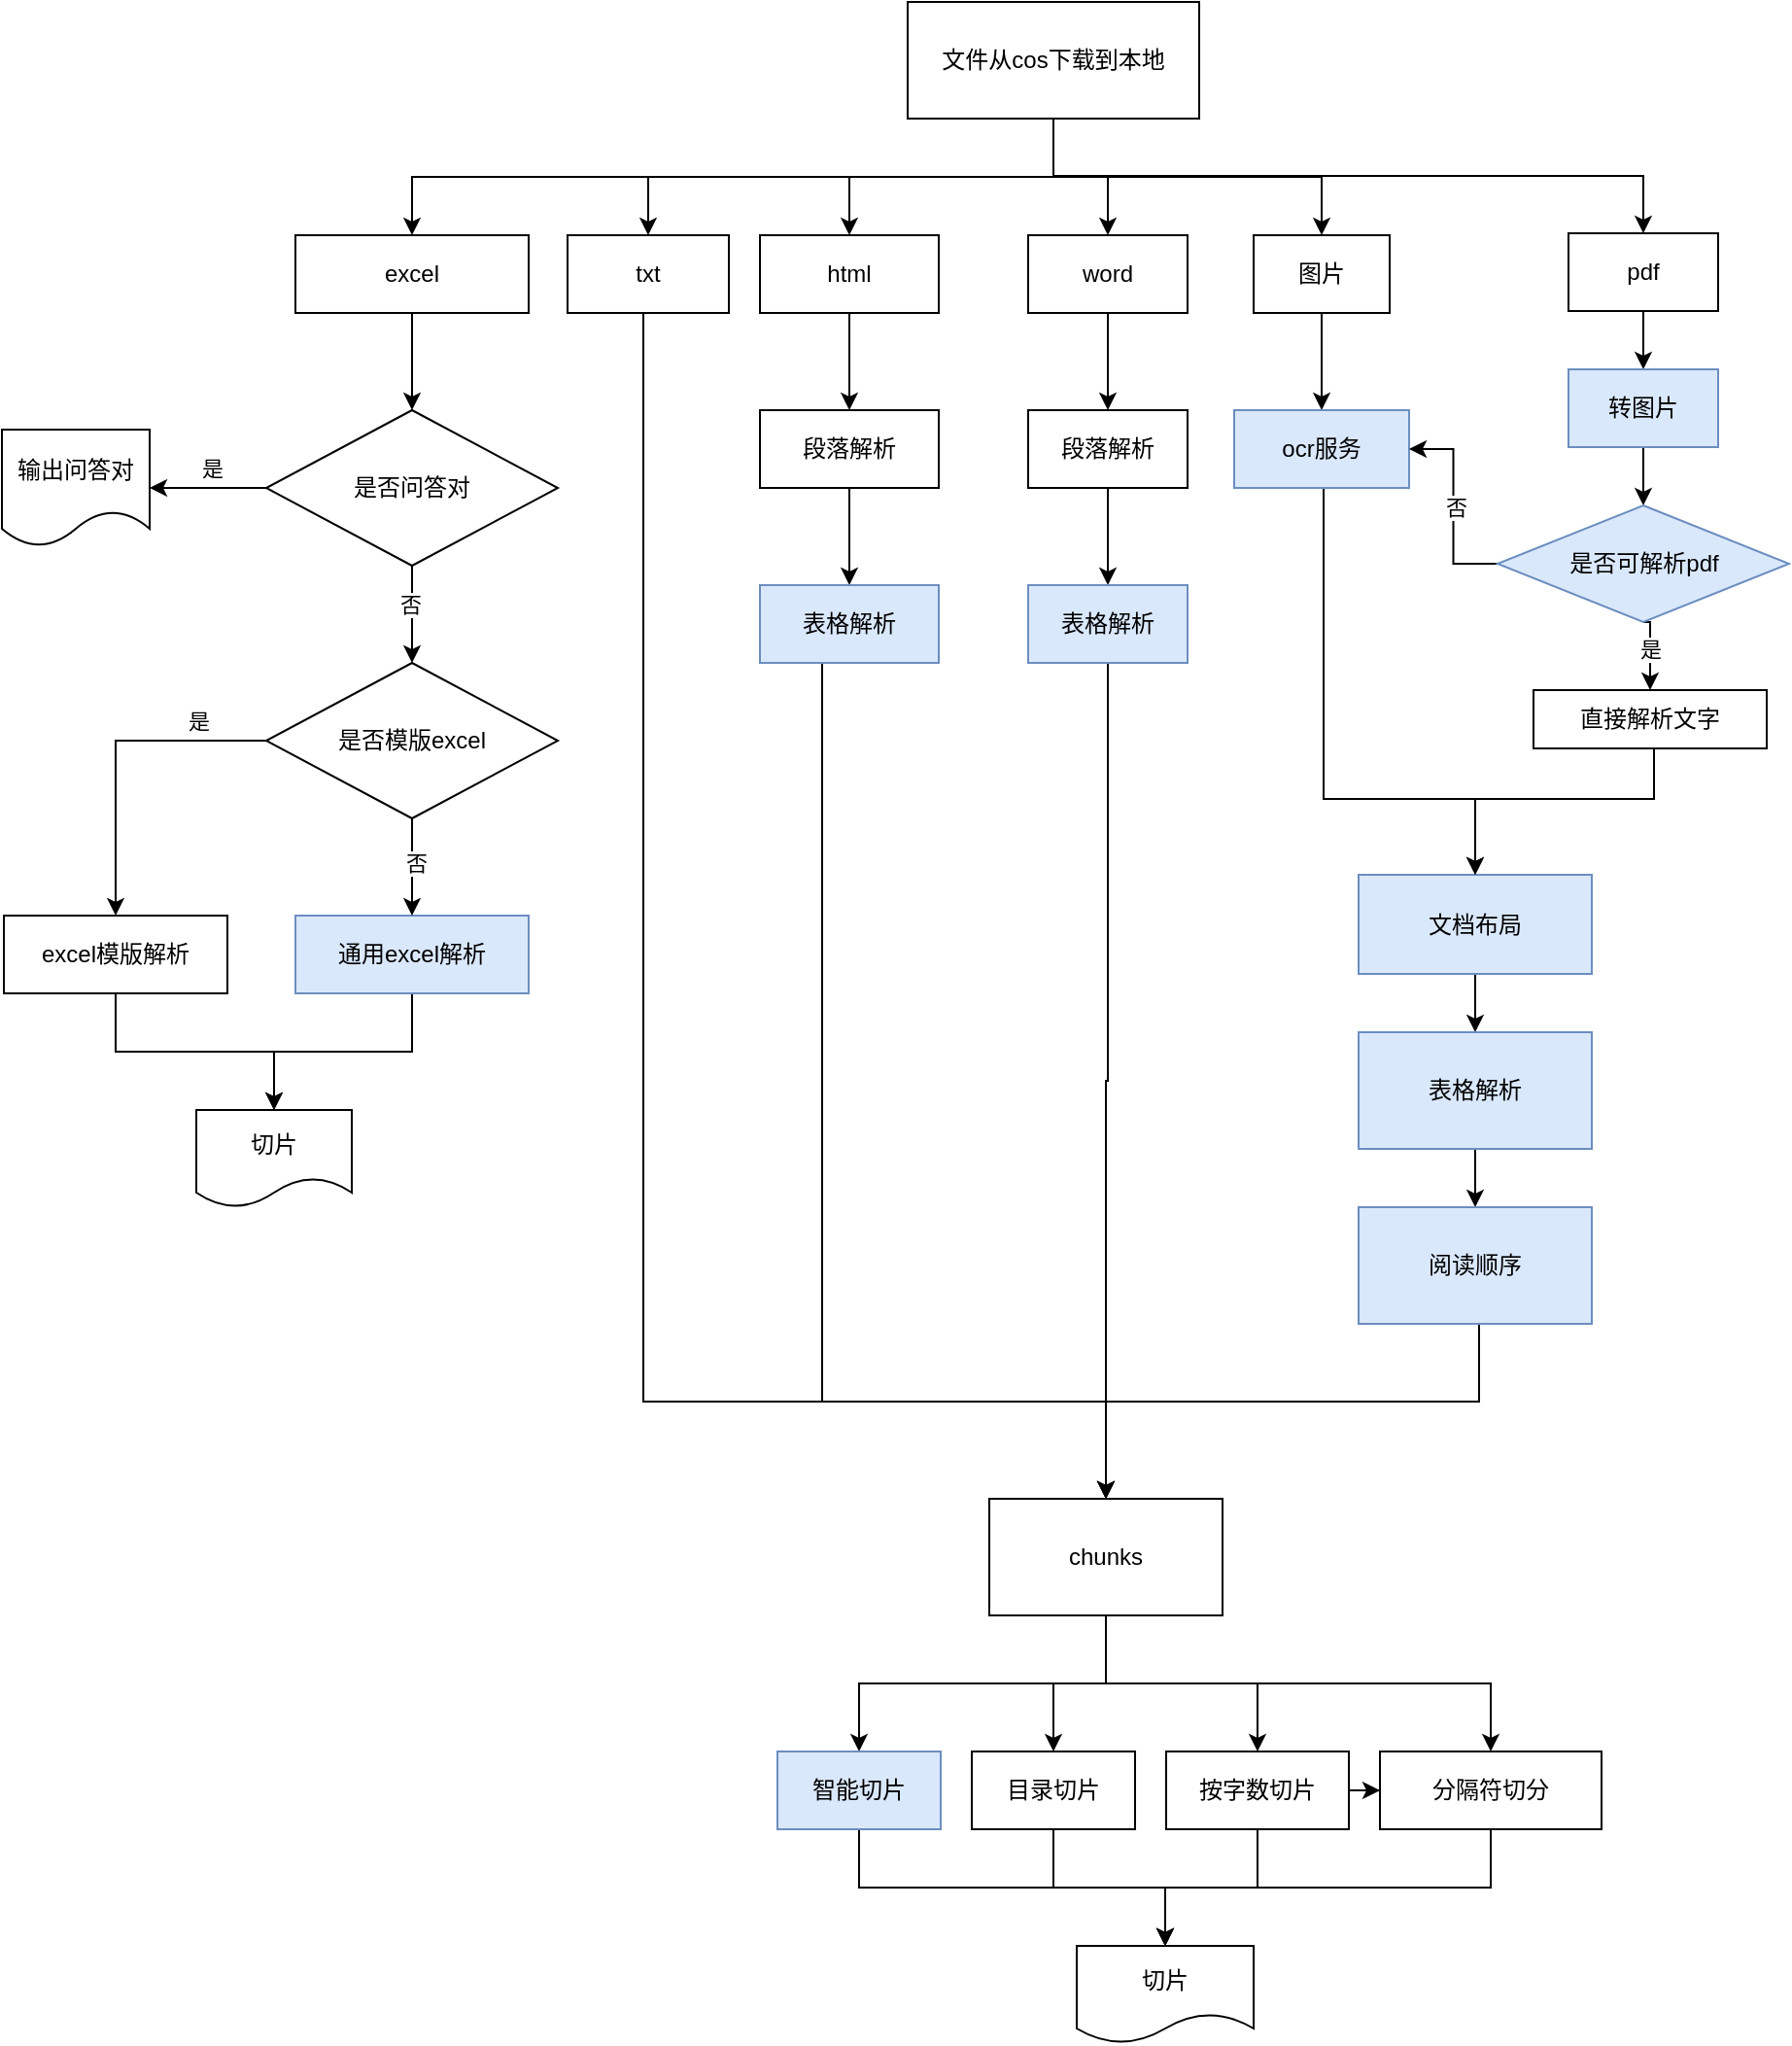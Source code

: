 <mxfile version="25.0.3">
  <diagram name="Page-1" id="OG5igTFn9DnJildyo5yd">
    <mxGraphModel dx="2850" dy="1163" grid="1" gridSize="10" guides="1" tooltips="1" connect="1" arrows="1" fold="1" page="1" pageScale="1" pageWidth="850" pageHeight="1100" math="0" shadow="0">
      <root>
        <mxCell id="0" />
        <mxCell id="1" parent="0" />
        <mxCell id="RtXTbB7Lo0TBa5nR8TKk-33" style="edgeStyle=orthogonalEdgeStyle;rounded=0;orthogonalLoop=1;jettySize=auto;html=1;exitX=0.5;exitY=1;exitDx=0;exitDy=0;entryX=0.5;entryY=0;entryDx=0;entryDy=0;" parent="1" source="RtXTbB7Lo0TBa5nR8TKk-5" target="RtXTbB7Lo0TBa5nR8TKk-27" edge="1">
          <mxGeometry relative="1" as="geometry" />
        </mxCell>
        <mxCell id="RtXTbB7Lo0TBa5nR8TKk-34" style="edgeStyle=orthogonalEdgeStyle;rounded=0;orthogonalLoop=1;jettySize=auto;html=1;exitX=0.5;exitY=1;exitDx=0;exitDy=0;" parent="1" source="RtXTbB7Lo0TBa5nR8TKk-5" target="RtXTbB7Lo0TBa5nR8TKk-25" edge="1">
          <mxGeometry relative="1" as="geometry" />
        </mxCell>
        <mxCell id="RtXTbB7Lo0TBa5nR8TKk-35" style="edgeStyle=orthogonalEdgeStyle;rounded=0;orthogonalLoop=1;jettySize=auto;html=1;exitX=0.5;exitY=1;exitDx=0;exitDy=0;entryX=0.5;entryY=0;entryDx=0;entryDy=0;" parent="1" source="RtXTbB7Lo0TBa5nR8TKk-5" target="RtXTbB7Lo0TBa5nR8TKk-24" edge="1">
          <mxGeometry relative="1" as="geometry" />
        </mxCell>
        <mxCell id="RtXTbB7Lo0TBa5nR8TKk-36" style="edgeStyle=orthogonalEdgeStyle;rounded=0;orthogonalLoop=1;jettySize=auto;html=1;exitX=0.5;exitY=1;exitDx=0;exitDy=0;entryX=0.5;entryY=0;entryDx=0;entryDy=0;" parent="1" source="RtXTbB7Lo0TBa5nR8TKk-5" target="RtXTbB7Lo0TBa5nR8TKk-7" edge="1">
          <mxGeometry relative="1" as="geometry" />
        </mxCell>
        <mxCell id="RtXTbB7Lo0TBa5nR8TKk-86" style="edgeStyle=orthogonalEdgeStyle;rounded=0;orthogonalLoop=1;jettySize=auto;html=1;exitX=0.5;exitY=1;exitDx=0;exitDy=0;entryX=0.5;entryY=0;entryDx=0;entryDy=0;" parent="1" source="RtXTbB7Lo0TBa5nR8TKk-5" target="RtXTbB7Lo0TBa5nR8TKk-85" edge="1">
          <mxGeometry relative="1" as="geometry" />
        </mxCell>
        <mxCell id="RtXTbB7Lo0TBa5nR8TKk-108" style="edgeStyle=orthogonalEdgeStyle;rounded=0;orthogonalLoop=1;jettySize=auto;html=1;exitX=0.5;exitY=1;exitDx=0;exitDy=0;entryX=0.5;entryY=0;entryDx=0;entryDy=0;" parent="1" source="RtXTbB7Lo0TBa5nR8TKk-5" target="RtXTbB7Lo0TBa5nR8TKk-8" edge="1">
          <mxGeometry relative="1" as="geometry" />
        </mxCell>
        <mxCell id="RtXTbB7Lo0TBa5nR8TKk-5" value="文件从cos下载到本地" style="rounded=0;whiteSpace=wrap;html=1;" parent="1" vertex="1">
          <mxGeometry x="-124" y="220" width="150" height="60" as="geometry" />
        </mxCell>
        <mxCell id="RtXTbB7Lo0TBa5nR8TKk-65" style="edgeStyle=orthogonalEdgeStyle;rounded=0;orthogonalLoop=1;jettySize=auto;html=1;exitX=0.5;exitY=1;exitDx=0;exitDy=0;" parent="1" source="RtXTbB7Lo0TBa5nR8TKk-7" target="RtXTbB7Lo0TBa5nR8TKk-62" edge="1">
          <mxGeometry relative="1" as="geometry" />
        </mxCell>
        <mxCell id="RtXTbB7Lo0TBa5nR8TKk-7" value="excel" style="rounded=0;whiteSpace=wrap;html=1;" parent="1" vertex="1">
          <mxGeometry x="-439" y="340" width="120" height="40" as="geometry" />
        </mxCell>
        <mxCell id="RtXTbB7Lo0TBa5nR8TKk-29" style="edgeStyle=orthogonalEdgeStyle;rounded=0;orthogonalLoop=1;jettySize=auto;html=1;exitX=0.5;exitY=1;exitDx=0;exitDy=0;entryX=0.5;entryY=0;entryDx=0;entryDy=0;" parent="1" source="RtXTbB7Lo0TBa5nR8TKk-8" target="RtXTbB7Lo0TBa5nR8TKk-15" edge="1">
          <mxGeometry relative="1" as="geometry" />
        </mxCell>
        <mxCell id="RtXTbB7Lo0TBa5nR8TKk-8" value="pdf" style="rounded=0;whiteSpace=wrap;html=1;" parent="1" vertex="1">
          <mxGeometry x="216" y="339" width="77" height="40" as="geometry" />
        </mxCell>
        <mxCell id="RtXTbB7Lo0TBa5nR8TKk-98" style="edgeStyle=orthogonalEdgeStyle;rounded=0;orthogonalLoop=1;jettySize=auto;html=1;exitX=0.5;exitY=1;exitDx=0;exitDy=0;entryX=0.5;entryY=0;entryDx=0;entryDy=0;" parent="1" source="RtXTbB7Lo0TBa5nR8TKk-15" target="RtXTbB7Lo0TBa5nR8TKk-78" edge="1">
          <mxGeometry relative="1" as="geometry" />
        </mxCell>
        <mxCell id="RtXTbB7Lo0TBa5nR8TKk-15" value="转图片" style="rounded=0;whiteSpace=wrap;html=1;fillColor=#dae8fc;strokeColor=#6c8ebf;" parent="1" vertex="1">
          <mxGeometry x="216" y="409" width="77" height="40" as="geometry" />
        </mxCell>
        <mxCell id="RtXTbB7Lo0TBa5nR8TKk-59" style="edgeStyle=orthogonalEdgeStyle;rounded=0;orthogonalLoop=1;jettySize=auto;html=1;exitX=0.5;exitY=1;exitDx=0;exitDy=0;entryX=0.5;entryY=0;entryDx=0;entryDy=0;" parent="1" source="RtXTbB7Lo0TBa5nR8TKk-24" edge="1" target="RtXTbB7Lo0TBa5nR8TKk-60">
          <mxGeometry relative="1" as="geometry">
            <mxPoint x="-110" y="1000" as="targetPoint" />
            <Array as="points">
              <mxPoint x="-260" y="380" />
              <mxPoint x="-260" y="940" />
              <mxPoint x="-22" y="940" />
            </Array>
          </mxGeometry>
        </mxCell>
        <mxCell id="RtXTbB7Lo0TBa5nR8TKk-24" value="txt" style="rounded=0;whiteSpace=wrap;html=1;" parent="1" vertex="1">
          <mxGeometry x="-299" y="340" width="83" height="40" as="geometry" />
        </mxCell>
        <mxCell id="RtXTbB7Lo0TBa5nR8TKk-56" style="edgeStyle=orthogonalEdgeStyle;rounded=0;orthogonalLoop=1;jettySize=auto;html=1;exitX=0.5;exitY=1;exitDx=0;exitDy=0;entryX=0.5;entryY=0;entryDx=0;entryDy=0;" parent="1" source="RtXTbB7Lo0TBa5nR8TKk-25" target="RtXTbB7Lo0TBa5nR8TKk-53" edge="1">
          <mxGeometry relative="1" as="geometry" />
        </mxCell>
        <mxCell id="RtXTbB7Lo0TBa5nR8TKk-25" value="word" style="rounded=0;whiteSpace=wrap;html=1;" parent="1" vertex="1">
          <mxGeometry x="-62" y="340" width="82" height="40" as="geometry" />
        </mxCell>
        <mxCell id="RtXTbB7Lo0TBa5nR8TKk-50" style="edgeStyle=orthogonalEdgeStyle;rounded=0;orthogonalLoop=1;jettySize=auto;html=1;exitX=0.5;exitY=1;exitDx=0;exitDy=0;entryX=0.5;entryY=0;entryDx=0;entryDy=0;" parent="1" source="RtXTbB7Lo0TBa5nR8TKk-27" target="RtXTbB7Lo0TBa5nR8TKk-49" edge="1">
          <mxGeometry relative="1" as="geometry" />
        </mxCell>
        <mxCell id="RtXTbB7Lo0TBa5nR8TKk-27" value="图片" style="rounded=0;whiteSpace=wrap;html=1;" parent="1" vertex="1">
          <mxGeometry x="54" y="340" width="70" height="40" as="geometry" />
        </mxCell>
        <mxCell id="XGNqnGhdDqpaFF3xvOvD-3" style="edgeStyle=orthogonalEdgeStyle;rounded=0;orthogonalLoop=1;jettySize=auto;html=1;exitX=0.5;exitY=1;exitDx=0;exitDy=0;entryX=0.5;entryY=0;entryDx=0;entryDy=0;" parent="1" source="RtXTbB7Lo0TBa5nR8TKk-38" target="RtXTbB7Lo0TBa5nR8TKk-44" edge="1">
          <mxGeometry relative="1" as="geometry" />
        </mxCell>
        <mxCell id="RtXTbB7Lo0TBa5nR8TKk-38" value="文档布局" style="rounded=0;whiteSpace=wrap;html=1;fillColor=#dae8fc;strokeColor=#6c8ebf;" parent="1" vertex="1">
          <mxGeometry x="108" y="669" width="120" height="51" as="geometry" />
        </mxCell>
        <mxCell id="XGNqnGhdDqpaFF3xvOvD-4" style="edgeStyle=orthogonalEdgeStyle;rounded=0;orthogonalLoop=1;jettySize=auto;html=1;exitX=0.5;exitY=1;exitDx=0;exitDy=0;entryX=0.5;entryY=0;entryDx=0;entryDy=0;" parent="1" source="RtXTbB7Lo0TBa5nR8TKk-44" target="RtXTbB7Lo0TBa5nR8TKk-45" edge="1">
          <mxGeometry relative="1" as="geometry" />
        </mxCell>
        <mxCell id="RtXTbB7Lo0TBa5nR8TKk-44" value="表格解析" style="rounded=0;whiteSpace=wrap;html=1;fillColor=#dae8fc;strokeColor=#6c8ebf;" parent="1" vertex="1">
          <mxGeometry x="108" y="750" width="120" height="60" as="geometry" />
        </mxCell>
        <mxCell id="vYZcqyXknVkpm-3aWBrF-18" style="edgeStyle=orthogonalEdgeStyle;rounded=0;orthogonalLoop=1;jettySize=auto;html=1;exitX=0.5;exitY=1;exitDx=0;exitDy=0;" edge="1" parent="1" source="RtXTbB7Lo0TBa5nR8TKk-45" target="RtXTbB7Lo0TBa5nR8TKk-60">
          <mxGeometry relative="1" as="geometry">
            <Array as="points">
              <mxPoint x="170" y="900" />
              <mxPoint x="170" y="940" />
              <mxPoint x="-22" y="940" />
            </Array>
          </mxGeometry>
        </mxCell>
        <mxCell id="RtXTbB7Lo0TBa5nR8TKk-45" value="阅读顺序" style="rounded=0;whiteSpace=wrap;html=1;fillColor=#dae8fc;strokeColor=#6c8ebf;" parent="1" vertex="1">
          <mxGeometry x="108" y="840" width="120" height="60" as="geometry" />
        </mxCell>
        <mxCell id="3AyjoxsYyh1oNc-eBWbC-3" style="edgeStyle=orthogonalEdgeStyle;rounded=0;orthogonalLoop=1;jettySize=auto;html=1;exitX=0.5;exitY=1;exitDx=0;exitDy=0;entryX=0.5;entryY=0;entryDx=0;entryDy=0;" parent="1" source="RtXTbB7Lo0TBa5nR8TKk-49" target="RtXTbB7Lo0TBa5nR8TKk-38" edge="1">
          <mxGeometry relative="1" as="geometry">
            <Array as="points">
              <mxPoint x="90" y="630" />
              <mxPoint x="168" y="630" />
            </Array>
          </mxGeometry>
        </mxCell>
        <mxCell id="RtXTbB7Lo0TBa5nR8TKk-49" value="ocr服务" style="rounded=0;whiteSpace=wrap;html=1;fillColor=#dae8fc;strokeColor=#6c8ebf;" parent="1" vertex="1">
          <mxGeometry x="44" y="430" width="90" height="40" as="geometry" />
        </mxCell>
        <mxCell id="RtXTbB7Lo0TBa5nR8TKk-57" style="edgeStyle=orthogonalEdgeStyle;rounded=0;orthogonalLoop=1;jettySize=auto;html=1;exitX=0.5;exitY=1;exitDx=0;exitDy=0;entryX=0.5;entryY=0;entryDx=0;entryDy=0;" parent="1" source="RtXTbB7Lo0TBa5nR8TKk-53" target="RtXTbB7Lo0TBa5nR8TKk-54" edge="1">
          <mxGeometry relative="1" as="geometry" />
        </mxCell>
        <mxCell id="RtXTbB7Lo0TBa5nR8TKk-53" value="段落解析" style="rounded=0;whiteSpace=wrap;html=1;" parent="1" vertex="1">
          <mxGeometry x="-62" y="430" width="82" height="40" as="geometry" />
        </mxCell>
        <mxCell id="vYZcqyXknVkpm-3aWBrF-22" style="edgeStyle=orthogonalEdgeStyle;rounded=0;orthogonalLoop=1;jettySize=auto;html=1;exitX=0.5;exitY=1;exitDx=0;exitDy=0;entryX=0.5;entryY=0;entryDx=0;entryDy=0;" edge="1" parent="1" source="RtXTbB7Lo0TBa5nR8TKk-54" target="RtXTbB7Lo0TBa5nR8TKk-60">
          <mxGeometry relative="1" as="geometry" />
        </mxCell>
        <mxCell id="RtXTbB7Lo0TBa5nR8TKk-54" value="表格解析" style="rounded=0;whiteSpace=wrap;html=1;fillColor=#dae8fc;strokeColor=#6c8ebf;" parent="1" vertex="1">
          <mxGeometry x="-62" y="520" width="82" height="40" as="geometry" />
        </mxCell>
        <mxCell id="RtXTbB7Lo0TBa5nR8TKk-80" style="edgeStyle=orthogonalEdgeStyle;rounded=0;orthogonalLoop=1;jettySize=auto;html=1;exitX=0.5;exitY=1;exitDx=0;exitDy=0;" parent="1" source="RtXTbB7Lo0TBa5nR8TKk-60" target="RtXTbB7Lo0TBa5nR8TKk-75" edge="1">
          <mxGeometry relative="1" as="geometry" />
        </mxCell>
        <mxCell id="RtXTbB7Lo0TBa5nR8TKk-82" style="edgeStyle=orthogonalEdgeStyle;rounded=0;orthogonalLoop=1;jettySize=auto;html=1;exitX=0.5;exitY=1;exitDx=0;exitDy=0;entryX=0.5;entryY=0;entryDx=0;entryDy=0;" parent="1" source="RtXTbB7Lo0TBa5nR8TKk-60" target="RtXTbB7Lo0TBa5nR8TKk-77" edge="1">
          <mxGeometry relative="1" as="geometry" />
        </mxCell>
        <mxCell id="RtXTbB7Lo0TBa5nR8TKk-83" style="edgeStyle=orthogonalEdgeStyle;rounded=0;orthogonalLoop=1;jettySize=auto;html=1;exitX=0.5;exitY=1;exitDx=0;exitDy=0;entryX=0.5;entryY=0;entryDx=0;entryDy=0;" parent="1" source="RtXTbB7Lo0TBa5nR8TKk-60" target="RtXTbB7Lo0TBa5nR8TKk-79" edge="1">
          <mxGeometry relative="1" as="geometry" />
        </mxCell>
        <mxCell id="vYZcqyXknVkpm-3aWBrF-7" style="edgeStyle=orthogonalEdgeStyle;rounded=0;orthogonalLoop=1;jettySize=auto;html=1;exitX=0.5;exitY=1;exitDx=0;exitDy=0;entryX=0.5;entryY=0;entryDx=0;entryDy=0;" edge="1" parent="1" source="RtXTbB7Lo0TBa5nR8TKk-60" target="RtXTbB7Lo0TBa5nR8TKk-76">
          <mxGeometry relative="1" as="geometry" />
        </mxCell>
        <mxCell id="RtXTbB7Lo0TBa5nR8TKk-60" value="chunks" style="rounded=0;whiteSpace=wrap;html=1;" parent="1" vertex="1">
          <mxGeometry x="-82" y="990" width="120" height="60" as="geometry" />
        </mxCell>
        <mxCell id="RtXTbB7Lo0TBa5nR8TKk-63" style="edgeStyle=orthogonalEdgeStyle;rounded=0;orthogonalLoop=1;jettySize=auto;html=1;exitX=0;exitY=0.5;exitDx=0;exitDy=0;" parent="1" source="RtXTbB7Lo0TBa5nR8TKk-62" edge="1">
          <mxGeometry relative="1" as="geometry">
            <mxPoint x="-514" y="470" as="targetPoint" />
          </mxGeometry>
        </mxCell>
        <mxCell id="RtXTbB7Lo0TBa5nR8TKk-64" value="是" style="edgeLabel;html=1;align=center;verticalAlign=middle;resizable=0;points=[];" parent="RtXTbB7Lo0TBa5nR8TKk-63" vertex="1" connectable="0">
          <mxGeometry x="-0.074" y="-6" relative="1" as="geometry">
            <mxPoint y="-4" as="offset" />
          </mxGeometry>
        </mxCell>
        <mxCell id="RtXTbB7Lo0TBa5nR8TKk-66" style="edgeStyle=orthogonalEdgeStyle;rounded=0;orthogonalLoop=1;jettySize=auto;html=1;exitX=0.5;exitY=1;exitDx=0;exitDy=0;" parent="1" source="RtXTbB7Lo0TBa5nR8TKk-62" edge="1">
          <mxGeometry relative="1" as="geometry">
            <mxPoint x="-379" y="560" as="targetPoint" />
          </mxGeometry>
        </mxCell>
        <mxCell id="RtXTbB7Lo0TBa5nR8TKk-67" value="否" style="edgeLabel;html=1;align=center;verticalAlign=middle;resizable=0;points=[];" parent="RtXTbB7Lo0TBa5nR8TKk-66" vertex="1" connectable="0">
          <mxGeometry x="-0.208" y="-1" relative="1" as="geometry">
            <mxPoint as="offset" />
          </mxGeometry>
        </mxCell>
        <mxCell id="RtXTbB7Lo0TBa5nR8TKk-62" value="是否问答对" style="rhombus;whiteSpace=wrap;html=1;" parent="1" vertex="1">
          <mxGeometry x="-454" y="430" width="150" height="80" as="geometry" />
        </mxCell>
        <mxCell id="vYZcqyXknVkpm-3aWBrF-13" style="edgeStyle=orthogonalEdgeStyle;rounded=0;orthogonalLoop=1;jettySize=auto;html=1;exitX=0.5;exitY=1;exitDx=0;exitDy=0;entryX=0.5;entryY=0;entryDx=0;entryDy=0;" edge="1" parent="1" source="RtXTbB7Lo0TBa5nR8TKk-68" target="vYZcqyXknVkpm-3aWBrF-14">
          <mxGeometry relative="1" as="geometry">
            <mxPoint x="-429" y="790" as="targetPoint" />
          </mxGeometry>
        </mxCell>
        <mxCell id="RtXTbB7Lo0TBa5nR8TKk-68" value="通用excel解析" style="rounded=0;whiteSpace=wrap;html=1;fillColor=#dae8fc;strokeColor=#6c8ebf;" parent="1" vertex="1">
          <mxGeometry x="-439" y="690" width="120" height="40" as="geometry" />
        </mxCell>
        <mxCell id="RtXTbB7Lo0TBa5nR8TKk-74" value="输出问答对" style="shape=document;whiteSpace=wrap;html=1;boundedLbl=1;" parent="1" vertex="1">
          <mxGeometry x="-590" y="440" width="76" height="60" as="geometry" />
        </mxCell>
        <mxCell id="RtXTbB7Lo0TBa5nR8TKk-96" style="edgeStyle=orthogonalEdgeStyle;rounded=0;orthogonalLoop=1;jettySize=auto;html=1;exitX=0.5;exitY=1;exitDx=0;exitDy=0;entryX=0.5;entryY=0;entryDx=0;entryDy=0;" parent="1" source="RtXTbB7Lo0TBa5nR8TKk-75" target="RtXTbB7Lo0TBa5nR8TKk-84" edge="1">
          <mxGeometry relative="1" as="geometry" />
        </mxCell>
        <mxCell id="RtXTbB7Lo0TBa5nR8TKk-75" value="目录切片" style="rounded=0;whiteSpace=wrap;html=1;" parent="1" vertex="1">
          <mxGeometry x="-91" y="1120" width="84" height="40" as="geometry" />
        </mxCell>
        <mxCell id="RtXTbB7Lo0TBa5nR8TKk-94" style="edgeStyle=orthogonalEdgeStyle;rounded=0;orthogonalLoop=1;jettySize=auto;html=1;exitX=0.5;exitY=1;exitDx=0;exitDy=0;entryX=0.5;entryY=0;entryDx=0;entryDy=0;" parent="1" source="RtXTbB7Lo0TBa5nR8TKk-76" target="RtXTbB7Lo0TBa5nR8TKk-84" edge="1">
          <mxGeometry relative="1" as="geometry" />
        </mxCell>
        <mxCell id="RtXTbB7Lo0TBa5nR8TKk-76" value="智能切片" style="rounded=0;whiteSpace=wrap;html=1;fillColor=#dae8fc;strokeColor=#6c8ebf;" parent="1" vertex="1">
          <mxGeometry x="-191" y="1120" width="84" height="40" as="geometry" />
        </mxCell>
        <mxCell id="RtXTbB7Lo0TBa5nR8TKk-95" style="edgeStyle=orthogonalEdgeStyle;rounded=0;orthogonalLoop=1;jettySize=auto;html=1;exitX=0.5;exitY=1;exitDx=0;exitDy=0;entryX=0.5;entryY=0;entryDx=0;entryDy=0;" parent="1" source="RtXTbB7Lo0TBa5nR8TKk-77" target="RtXTbB7Lo0TBa5nR8TKk-84" edge="1">
          <mxGeometry relative="1" as="geometry" />
        </mxCell>
        <mxCell id="vYZcqyXknVkpm-3aWBrF-21" value="" style="edgeStyle=orthogonalEdgeStyle;rounded=0;orthogonalLoop=1;jettySize=auto;html=1;" edge="1" parent="1" source="RtXTbB7Lo0TBa5nR8TKk-77" target="RtXTbB7Lo0TBa5nR8TKk-79">
          <mxGeometry relative="1" as="geometry" />
        </mxCell>
        <mxCell id="RtXTbB7Lo0TBa5nR8TKk-77" value="按字数切片" style="rounded=0;whiteSpace=wrap;html=1;" parent="1" vertex="1">
          <mxGeometry x="9" y="1120" width="94" height="40" as="geometry" />
        </mxCell>
        <mxCell id="RtXTbB7Lo0TBa5nR8TKk-97" style="edgeStyle=orthogonalEdgeStyle;rounded=0;orthogonalLoop=1;jettySize=auto;html=1;exitX=0.5;exitY=1;exitDx=0;exitDy=0;entryX=0.5;entryY=0;entryDx=0;entryDy=0;" parent="1" source="RtXTbB7Lo0TBa5nR8TKk-79" target="RtXTbB7Lo0TBa5nR8TKk-84" edge="1">
          <mxGeometry relative="1" as="geometry">
            <Array as="points">
              <mxPoint x="176" y="1190" />
              <mxPoint x="9" y="1190" />
            </Array>
          </mxGeometry>
        </mxCell>
        <mxCell id="RtXTbB7Lo0TBa5nR8TKk-79" value="分隔符切分" style="rounded=0;whiteSpace=wrap;html=1;" parent="1" vertex="1">
          <mxGeometry x="119" y="1120" width="114" height="40" as="geometry" />
        </mxCell>
        <mxCell id="RtXTbB7Lo0TBa5nR8TKk-84" value="切片" style="shape=document;whiteSpace=wrap;html=1;boundedLbl=1;" parent="1" vertex="1">
          <mxGeometry x="-37" y="1220" width="91" height="50" as="geometry" />
        </mxCell>
        <mxCell id="RtXTbB7Lo0TBa5nR8TKk-91" style="edgeStyle=orthogonalEdgeStyle;rounded=0;orthogonalLoop=1;jettySize=auto;html=1;exitX=0.5;exitY=1;exitDx=0;exitDy=0;entryX=0.5;entryY=0;entryDx=0;entryDy=0;" parent="1" source="RtXTbB7Lo0TBa5nR8TKk-85" target="RtXTbB7Lo0TBa5nR8TKk-89" edge="1">
          <mxGeometry relative="1" as="geometry" />
        </mxCell>
        <mxCell id="RtXTbB7Lo0TBa5nR8TKk-85" value="html" style="rounded=0;whiteSpace=wrap;html=1;" parent="1" vertex="1">
          <mxGeometry x="-200" y="340" width="92" height="40" as="geometry" />
        </mxCell>
        <mxCell id="RtXTbB7Lo0TBa5nR8TKk-88" style="edgeStyle=orthogonalEdgeStyle;rounded=0;orthogonalLoop=1;jettySize=auto;html=1;exitX=0.5;exitY=1;exitDx=0;exitDy=0;entryX=0.5;entryY=0;entryDx=0;entryDy=0;" parent="1" source="RtXTbB7Lo0TBa5nR8TKk-89" target="RtXTbB7Lo0TBa5nR8TKk-90" edge="1">
          <mxGeometry relative="1" as="geometry" />
        </mxCell>
        <mxCell id="RtXTbB7Lo0TBa5nR8TKk-89" value="段落解析" style="rounded=0;whiteSpace=wrap;html=1;" parent="1" vertex="1">
          <mxGeometry x="-200" y="430" width="92" height="40" as="geometry" />
        </mxCell>
        <mxCell id="vYZcqyXknVkpm-3aWBrF-8" style="edgeStyle=orthogonalEdgeStyle;rounded=0;orthogonalLoop=1;jettySize=auto;html=1;exitX=0.5;exitY=1;exitDx=0;exitDy=0;entryX=0.5;entryY=0;entryDx=0;entryDy=0;" edge="1" parent="1" source="RtXTbB7Lo0TBa5nR8TKk-90" target="RtXTbB7Lo0TBa5nR8TKk-60">
          <mxGeometry relative="1" as="geometry">
            <Array as="points">
              <mxPoint x="-168" y="560" />
              <mxPoint x="-168" y="940" />
              <mxPoint x="-22" y="940" />
            </Array>
          </mxGeometry>
        </mxCell>
        <mxCell id="RtXTbB7Lo0TBa5nR8TKk-90" value="表格解析" style="rounded=0;whiteSpace=wrap;html=1;fillColor=#dae8fc;strokeColor=#6c8ebf;" parent="1" vertex="1">
          <mxGeometry x="-200" y="520" width="92" height="40" as="geometry" />
        </mxCell>
        <mxCell id="RtXTbB7Lo0TBa5nR8TKk-102" style="edgeStyle=orthogonalEdgeStyle;rounded=0;orthogonalLoop=1;jettySize=auto;html=1;exitX=0.5;exitY=1;exitDx=0;exitDy=0;entryX=0.5;entryY=0;entryDx=0;entryDy=0;" parent="1" source="RtXTbB7Lo0TBa5nR8TKk-78" target="RtXTbB7Lo0TBa5nR8TKk-101" edge="1">
          <mxGeometry relative="1" as="geometry" />
        </mxCell>
        <mxCell id="RtXTbB7Lo0TBa5nR8TKk-103" value="是" style="edgeLabel;html=1;align=center;verticalAlign=middle;resizable=0;points=[];" parent="RtXTbB7Lo0TBa5nR8TKk-102" vertex="1" connectable="0">
          <mxGeometry x="-0.1" relative="1" as="geometry">
            <mxPoint as="offset" />
          </mxGeometry>
        </mxCell>
        <mxCell id="RtXTbB7Lo0TBa5nR8TKk-105" style="edgeStyle=orthogonalEdgeStyle;rounded=0;orthogonalLoop=1;jettySize=auto;html=1;exitX=0;exitY=0.5;exitDx=0;exitDy=0;entryX=1;entryY=0.5;entryDx=0;entryDy=0;" parent="1" source="RtXTbB7Lo0TBa5nR8TKk-78" target="RtXTbB7Lo0TBa5nR8TKk-49" edge="1">
          <mxGeometry relative="1" as="geometry" />
        </mxCell>
        <mxCell id="vYZcqyXknVkpm-3aWBrF-20" value="否" style="edgeLabel;html=1;align=center;verticalAlign=middle;resizable=0;points=[];" vertex="1" connectable="0" parent="RtXTbB7Lo0TBa5nR8TKk-105">
          <mxGeometry x="-0.005" y="-1" relative="1" as="geometry">
            <mxPoint as="offset" />
          </mxGeometry>
        </mxCell>
        <mxCell id="RtXTbB7Lo0TBa5nR8TKk-78" value="是否可解析pdf" style="rhombus;whiteSpace=wrap;html=1;fillColor=#dae8fc;strokeColor=#6c8ebf;" parent="1" vertex="1">
          <mxGeometry x="179.5" y="479" width="150" height="60" as="geometry" />
        </mxCell>
        <mxCell id="3AyjoxsYyh1oNc-eBWbC-4" style="edgeStyle=orthogonalEdgeStyle;rounded=0;orthogonalLoop=1;jettySize=auto;html=1;exitX=0.5;exitY=1;exitDx=0;exitDy=0;entryX=0.5;entryY=0;entryDx=0;entryDy=0;" parent="1" source="RtXTbB7Lo0TBa5nR8TKk-101" target="RtXTbB7Lo0TBa5nR8TKk-38" edge="1">
          <mxGeometry relative="1" as="geometry">
            <mxPoint x="304" y="660" as="targetPoint" />
            <Array as="points">
              <mxPoint x="260" y="604" />
              <mxPoint x="260" y="630" />
              <mxPoint x="168" y="630" />
            </Array>
          </mxGeometry>
        </mxCell>
        <mxCell id="RtXTbB7Lo0TBa5nR8TKk-101" value="直接解析文字" style="rounded=0;whiteSpace=wrap;html=1;" parent="1" vertex="1">
          <mxGeometry x="198" y="574" width="120" height="30" as="geometry" />
        </mxCell>
        <mxCell id="vYZcqyXknVkpm-3aWBrF-5" style="edgeStyle=orthogonalEdgeStyle;rounded=0;orthogonalLoop=1;jettySize=auto;html=1;exitX=0;exitY=0.5;exitDx=0;exitDy=0;entryX=0.5;entryY=0;entryDx=0;entryDy=0;" edge="1" parent="1" source="vYZcqyXknVkpm-3aWBrF-1" target="vYZcqyXknVkpm-3aWBrF-15">
          <mxGeometry relative="1" as="geometry">
            <mxPoint x="-514" y="600" as="targetPoint" />
          </mxGeometry>
        </mxCell>
        <mxCell id="vYZcqyXknVkpm-3aWBrF-6" value="是" style="edgeLabel;html=1;align=center;verticalAlign=middle;resizable=0;points=[];" vertex="1" connectable="0" parent="vYZcqyXknVkpm-3aWBrF-5">
          <mxGeometry x="-0.167" y="-3" relative="1" as="geometry">
            <mxPoint x="35" y="-7" as="offset" />
          </mxGeometry>
        </mxCell>
        <mxCell id="vYZcqyXknVkpm-3aWBrF-11" style="edgeStyle=orthogonalEdgeStyle;rounded=0;orthogonalLoop=1;jettySize=auto;html=1;exitX=0.5;exitY=1;exitDx=0;exitDy=0;entryX=0.5;entryY=0;entryDx=0;entryDy=0;" edge="1" parent="1" source="vYZcqyXknVkpm-3aWBrF-1" target="RtXTbB7Lo0TBa5nR8TKk-68">
          <mxGeometry relative="1" as="geometry" />
        </mxCell>
        <mxCell id="vYZcqyXknVkpm-3aWBrF-12" value="否" style="edgeLabel;html=1;align=center;verticalAlign=middle;resizable=0;points=[];" vertex="1" connectable="0" parent="vYZcqyXknVkpm-3aWBrF-11">
          <mxGeometry x="-0.11" y="3" relative="1" as="geometry">
            <mxPoint x="-1" as="offset" />
          </mxGeometry>
        </mxCell>
        <mxCell id="vYZcqyXknVkpm-3aWBrF-1" value="是否模版excel" style="rhombus;whiteSpace=wrap;html=1;" vertex="1" parent="1">
          <mxGeometry x="-454" y="560" width="150" height="80" as="geometry" />
        </mxCell>
        <mxCell id="vYZcqyXknVkpm-3aWBrF-14" value="切片" style="shape=document;whiteSpace=wrap;html=1;boundedLbl=1;" vertex="1" parent="1">
          <mxGeometry x="-490" y="790" width="80" height="50" as="geometry" />
        </mxCell>
        <mxCell id="vYZcqyXknVkpm-3aWBrF-17" style="edgeStyle=orthogonalEdgeStyle;rounded=0;orthogonalLoop=1;jettySize=auto;html=1;exitX=0.5;exitY=1;exitDx=0;exitDy=0;entryX=0.5;entryY=0;entryDx=0;entryDy=0;" edge="1" parent="1" source="vYZcqyXknVkpm-3aWBrF-15" target="vYZcqyXknVkpm-3aWBrF-14">
          <mxGeometry relative="1" as="geometry" />
        </mxCell>
        <mxCell id="vYZcqyXknVkpm-3aWBrF-15" value="excel模版解析" style="rounded=0;whiteSpace=wrap;html=1;" vertex="1" parent="1">
          <mxGeometry x="-589" y="690" width="115" height="40" as="geometry" />
        </mxCell>
      </root>
    </mxGraphModel>
  </diagram>
</mxfile>
